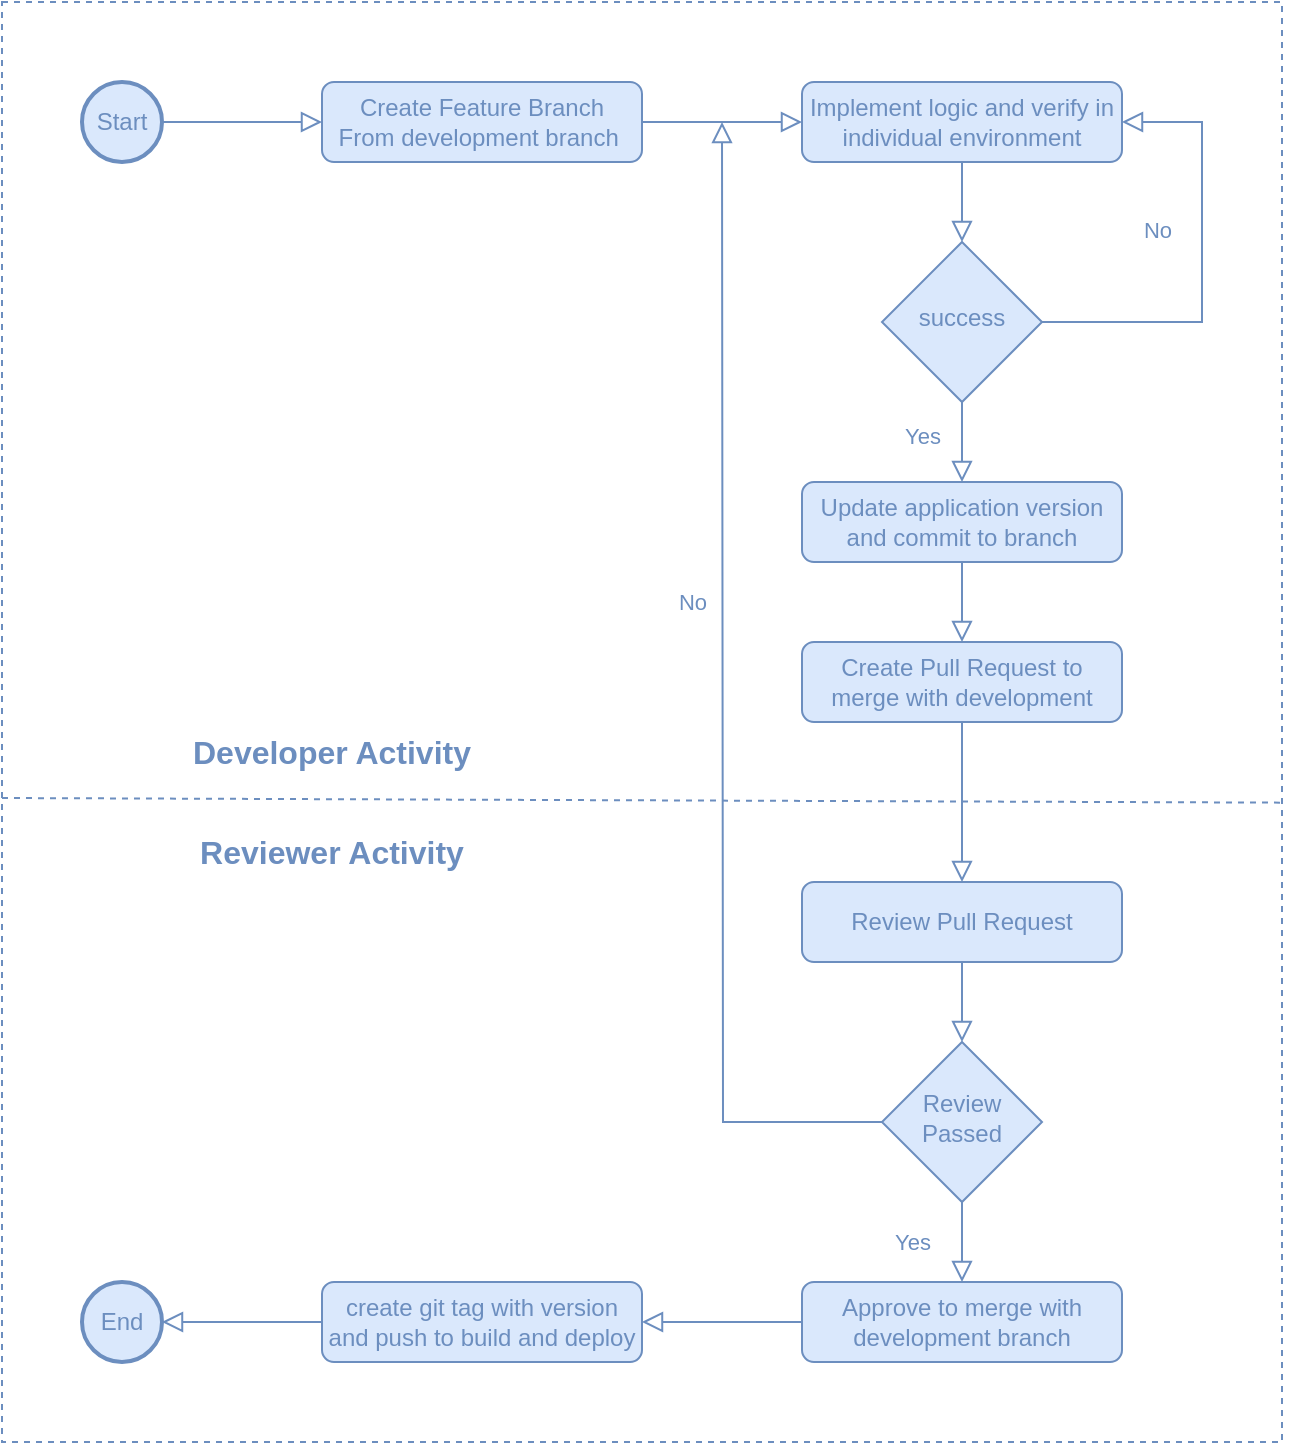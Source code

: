 <mxfile version="13.8.5" type="github">
  <diagram id="C5RBs43oDa-KdzZeNtuy" name="Page-1">
    <mxGraphModel dx="782" dy="446" grid="1" gridSize="10" guides="1" tooltips="1" connect="1" arrows="1" fold="1" page="1" pageScale="1" pageWidth="827" pageHeight="1169" math="0" shadow="0">
      <root>
        <mxCell id="WIyWlLk6GJQsqaUBKTNV-0" />
        <mxCell id="WIyWlLk6GJQsqaUBKTNV-1" parent="WIyWlLk6GJQsqaUBKTNV-0" />
        <mxCell id="qSbHCsYBkUt2KmadV8RH-26" value="" style="rounded=0;whiteSpace=wrap;html=1;dashed=1;strokeColor=#6c8ebf;fillColor=none;" vertex="1" parent="WIyWlLk6GJQsqaUBKTNV-1">
          <mxGeometry y="40" width="640" height="720" as="geometry" />
        </mxCell>
        <mxCell id="qSbHCsYBkUt2KmadV8RH-5" style="edgeStyle=orthogonalEdgeStyle;rounded=0;orthogonalLoop=1;jettySize=auto;html=1;entryX=0;entryY=0.5;entryDx=0;entryDy=0;strokeColor=#6C8EBF;endArrow=block;endFill=0;endSize=8;" edge="1" parent="WIyWlLk6GJQsqaUBKTNV-1" source="WIyWlLk6GJQsqaUBKTNV-3" target="qSbHCsYBkUt2KmadV8RH-2">
          <mxGeometry relative="1" as="geometry" />
        </mxCell>
        <mxCell id="WIyWlLk6GJQsqaUBKTNV-3" value="&lt;font color=&quot;#6c8ebf&quot;&gt;Create Feature Branch &lt;br&gt;From development branch&amp;nbsp;&lt;/font&gt;" style="rounded=1;whiteSpace=wrap;html=1;fontSize=12;glass=0;strokeWidth=1;shadow=0;fillColor=#dae8fc;strokeColor=#6c8ebf;" parent="WIyWlLk6GJQsqaUBKTNV-1" vertex="1">
          <mxGeometry x="160" y="80" width="160" height="40" as="geometry" />
        </mxCell>
        <mxCell id="WIyWlLk6GJQsqaUBKTNV-5" value="&lt;font color=&quot;#6c8ebf&quot;&gt;No&lt;/font&gt;" style="edgeStyle=orthogonalEdgeStyle;rounded=0;html=1;jettySize=auto;orthogonalLoop=1;fontSize=11;endArrow=block;endFill=0;endSize=8;strokeWidth=1;shadow=0;labelBackgroundColor=none;strokeColor=#6C8EBF;entryX=1;entryY=0.5;entryDx=0;entryDy=0;exitX=1;exitY=0.5;exitDx=0;exitDy=0;spacingTop=4;spacingLeft=4;spacingBottom=4;spacingRight=4;spacing=4;align=right;" parent="WIyWlLk6GJQsqaUBKTNV-1" source="WIyWlLk6GJQsqaUBKTNV-6" target="qSbHCsYBkUt2KmadV8RH-2" edge="1">
          <mxGeometry x="0.077" y="28" relative="1" as="geometry">
            <mxPoint x="20" y="-8" as="offset" />
            <mxPoint x="590" y="100" as="targetPoint" />
            <Array as="points">
              <mxPoint x="600" y="200" />
              <mxPoint x="600" y="100" />
            </Array>
          </mxGeometry>
        </mxCell>
        <mxCell id="qSbHCsYBkUt2KmadV8RH-8" value="" style="edgeStyle=orthogonalEdgeStyle;rounded=0;orthogonalLoop=1;jettySize=auto;html=1;strokeColor=#6C8EBF;endSize=8;endArrow=block;endFill=0;" edge="1" parent="WIyWlLk6GJQsqaUBKTNV-1" source="WIyWlLk6GJQsqaUBKTNV-6" target="qSbHCsYBkUt2KmadV8RH-7">
          <mxGeometry relative="1" as="geometry" />
        </mxCell>
        <mxCell id="WIyWlLk6GJQsqaUBKTNV-6" value="&lt;font color=&quot;#6c8ebf&quot;&gt;success&lt;/font&gt;" style="rhombus;whiteSpace=wrap;html=1;shadow=0;fontFamily=Helvetica;fontSize=12;align=center;strokeWidth=1;spacing=6;spacingTop=-4;fillColor=#dae8fc;strokeColor=#6c8ebf;" parent="WIyWlLk6GJQsqaUBKTNV-1" vertex="1">
          <mxGeometry x="440" y="160" width="80" height="80" as="geometry" />
        </mxCell>
        <mxCell id="qSbHCsYBkUt2KmadV8RH-1" style="edgeStyle=orthogonalEdgeStyle;rounded=0;orthogonalLoop=1;jettySize=auto;html=1;fillColor=#dae8fc;strokeColor=#6c8ebf;endArrow=block;endFill=0;endSize=8;" edge="1" parent="WIyWlLk6GJQsqaUBKTNV-1" source="qSbHCsYBkUt2KmadV8RH-0" target="WIyWlLk6GJQsqaUBKTNV-3">
          <mxGeometry relative="1" as="geometry" />
        </mxCell>
        <mxCell id="qSbHCsYBkUt2KmadV8RH-0" value="&lt;font color=&quot;#6c8ebf&quot;&gt;Start&lt;/font&gt;" style="strokeWidth=2;html=1;shape=mxgraph.flowchart.start_2;whiteSpace=wrap;fillColor=#dae8fc;strokeColor=#6c8ebf;" vertex="1" parent="WIyWlLk6GJQsqaUBKTNV-1">
          <mxGeometry x="40" y="80" width="40" height="40" as="geometry" />
        </mxCell>
        <mxCell id="qSbHCsYBkUt2KmadV8RH-6" value="" style="edgeStyle=orthogonalEdgeStyle;rounded=0;orthogonalLoop=1;jettySize=auto;html=1;strokeColor=#6C8EBF;endSize=8;endArrow=block;endFill=0;" edge="1" parent="WIyWlLk6GJQsqaUBKTNV-1" source="qSbHCsYBkUt2KmadV8RH-2" target="WIyWlLk6GJQsqaUBKTNV-6">
          <mxGeometry relative="1" as="geometry" />
        </mxCell>
        <mxCell id="qSbHCsYBkUt2KmadV8RH-2" value="&lt;font color=&quot;#6c8ebf&quot;&gt;Implement logic and verify in individual environment&lt;/font&gt;" style="rounded=1;whiteSpace=wrap;html=1;fontSize=12;glass=0;strokeWidth=1;shadow=0;fillColor=#dae8fc;strokeColor=#6c8ebf;" vertex="1" parent="WIyWlLk6GJQsqaUBKTNV-1">
          <mxGeometry x="400" y="80" width="160" height="40" as="geometry" />
        </mxCell>
        <mxCell id="qSbHCsYBkUt2KmadV8RH-10" style="edgeStyle=orthogonalEdgeStyle;rounded=0;orthogonalLoop=1;jettySize=auto;html=1;entryX=0.5;entryY=0;entryDx=0;entryDy=0;strokeColor=#6C8EBF;endArrow=block;endFill=0;endSize=8;" edge="1" parent="WIyWlLk6GJQsqaUBKTNV-1" source="qSbHCsYBkUt2KmadV8RH-7" target="qSbHCsYBkUt2KmadV8RH-9">
          <mxGeometry relative="1" as="geometry" />
        </mxCell>
        <mxCell id="qSbHCsYBkUt2KmadV8RH-7" value="&lt;font color=&quot;#6c8ebf&quot;&gt;Update application version and commit to branch&lt;/font&gt;" style="rounded=1;whiteSpace=wrap;html=1;fontSize=12;glass=0;strokeWidth=1;shadow=0;fillColor=#dae8fc;strokeColor=#6c8ebf;" vertex="1" parent="WIyWlLk6GJQsqaUBKTNV-1">
          <mxGeometry x="400" y="280" width="160" height="40" as="geometry" />
        </mxCell>
        <mxCell id="qSbHCsYBkUt2KmadV8RH-13" style="edgeStyle=orthogonalEdgeStyle;rounded=0;orthogonalLoop=1;jettySize=auto;html=1;entryX=0.5;entryY=0;entryDx=0;entryDy=0;strokeColor=#6C8EBF;endSize=8;endArrow=block;endFill=0;" edge="1" parent="WIyWlLk6GJQsqaUBKTNV-1" source="qSbHCsYBkUt2KmadV8RH-9" target="qSbHCsYBkUt2KmadV8RH-11">
          <mxGeometry relative="1" as="geometry" />
        </mxCell>
        <mxCell id="qSbHCsYBkUt2KmadV8RH-9" value="&lt;font color=&quot;#6c8ebf&quot;&gt;Create Pull Request to merge with development&lt;/font&gt;" style="rounded=1;whiteSpace=wrap;html=1;fontSize=12;glass=0;strokeWidth=1;shadow=0;fillColor=#dae8fc;strokeColor=#6c8ebf;" vertex="1" parent="WIyWlLk6GJQsqaUBKTNV-1">
          <mxGeometry x="400" y="360" width="160" height="40" as="geometry" />
        </mxCell>
        <mxCell id="qSbHCsYBkUt2KmadV8RH-15" value="" style="edgeStyle=orthogonalEdgeStyle;rounded=0;orthogonalLoop=1;jettySize=auto;html=1;endArrow=block;endFill=0;endSize=8;strokeColor=#6C8EBF;align=right;" edge="1" parent="WIyWlLk6GJQsqaUBKTNV-1" source="qSbHCsYBkUt2KmadV8RH-11" target="qSbHCsYBkUt2KmadV8RH-14">
          <mxGeometry relative="1" as="geometry" />
        </mxCell>
        <mxCell id="qSbHCsYBkUt2KmadV8RH-11" value="&lt;font color=&quot;#6c8ebf&quot;&gt;Review Pull Request&lt;/font&gt;" style="rounded=1;whiteSpace=wrap;html=1;fontSize=12;glass=0;strokeWidth=1;shadow=0;fillColor=#dae8fc;strokeColor=#6c8ebf;" vertex="1" parent="WIyWlLk6GJQsqaUBKTNV-1">
          <mxGeometry x="400" y="480" width="160" height="40" as="geometry" />
        </mxCell>
        <mxCell id="qSbHCsYBkUt2KmadV8RH-16" style="edgeStyle=orthogonalEdgeStyle;rounded=0;orthogonalLoop=1;jettySize=auto;html=1;endArrow=block;endFill=0;endSize=8;strokeColor=#6C8EBF;align=right;" edge="1" parent="WIyWlLk6GJQsqaUBKTNV-1" source="qSbHCsYBkUt2KmadV8RH-14">
          <mxGeometry relative="1" as="geometry">
            <mxPoint x="360" y="100" as="targetPoint" />
          </mxGeometry>
        </mxCell>
        <mxCell id="qSbHCsYBkUt2KmadV8RH-20" value="" style="edgeStyle=orthogonalEdgeStyle;rounded=0;orthogonalLoop=1;jettySize=auto;html=1;endArrow=block;endFill=0;endSize=8;strokeColor=#6C8EBF;align=right;" edge="1" parent="WIyWlLk6GJQsqaUBKTNV-1" source="qSbHCsYBkUt2KmadV8RH-14" target="qSbHCsYBkUt2KmadV8RH-19">
          <mxGeometry relative="1" as="geometry" />
        </mxCell>
        <mxCell id="qSbHCsYBkUt2KmadV8RH-14" value="&lt;font color=&quot;#6c8ebf&quot;&gt;Review Passed&lt;/font&gt;" style="rhombus;whiteSpace=wrap;html=1;shadow=0;fontFamily=Helvetica;fontSize=12;align=center;strokeWidth=1;spacing=6;spacingTop=-4;fillColor=#dae8fc;strokeColor=#6c8ebf;" vertex="1" parent="WIyWlLk6GJQsqaUBKTNV-1">
          <mxGeometry x="440" y="560" width="80" height="80" as="geometry" />
        </mxCell>
        <mxCell id="qSbHCsYBkUt2KmadV8RH-17" value="&lt;font color=&quot;#6c8ebf&quot; style=&quot;font-size: 11px&quot;&gt;No&lt;/font&gt;" style="text;html=1;align=center;verticalAlign=middle;resizable=0;points=[];autosize=1;" vertex="1" parent="WIyWlLk6GJQsqaUBKTNV-1">
          <mxGeometry x="330" y="330" width="30" height="20" as="geometry" />
        </mxCell>
        <mxCell id="qSbHCsYBkUt2KmadV8RH-18" value="&lt;font color=&quot;#6c8ebf&quot; style=&quot;font-size: 11px&quot;&gt;Yes&lt;/font&gt;" style="text;html=1;align=center;verticalAlign=middle;resizable=0;points=[];autosize=1;" vertex="1" parent="WIyWlLk6GJQsqaUBKTNV-1">
          <mxGeometry x="445" y="247" width="30" height="20" as="geometry" />
        </mxCell>
        <mxCell id="qSbHCsYBkUt2KmadV8RH-23" style="edgeStyle=orthogonalEdgeStyle;rounded=0;orthogonalLoop=1;jettySize=auto;html=1;endArrow=block;endFill=0;endSize=8;strokeColor=#6C8EBF;align=right;" edge="1" parent="WIyWlLk6GJQsqaUBKTNV-1" source="qSbHCsYBkUt2KmadV8RH-19" target="qSbHCsYBkUt2KmadV8RH-22">
          <mxGeometry relative="1" as="geometry" />
        </mxCell>
        <mxCell id="qSbHCsYBkUt2KmadV8RH-19" value="&lt;font color=&quot;#6c8ebf&quot;&gt;Approve to merge with development branch&lt;/font&gt;" style="rounded=1;whiteSpace=wrap;html=1;fontSize=12;glass=0;strokeWidth=1;shadow=0;fillColor=#dae8fc;strokeColor=#6c8ebf;" vertex="1" parent="WIyWlLk6GJQsqaUBKTNV-1">
          <mxGeometry x="400" y="680" width="160" height="40" as="geometry" />
        </mxCell>
        <mxCell id="qSbHCsYBkUt2KmadV8RH-21" value="&lt;font color=&quot;#6c8ebf&quot; style=&quot;font-size: 11px&quot;&gt;Yes&lt;/font&gt;" style="text;html=1;align=center;verticalAlign=middle;resizable=0;points=[];autosize=1;" vertex="1" parent="WIyWlLk6GJQsqaUBKTNV-1">
          <mxGeometry x="440" y="650" width="30" height="20" as="geometry" />
        </mxCell>
        <mxCell id="qSbHCsYBkUt2KmadV8RH-25" style="edgeStyle=orthogonalEdgeStyle;rounded=0;orthogonalLoop=1;jettySize=auto;html=1;entryX=1;entryY=0.5;entryDx=0;entryDy=0;entryPerimeter=0;endArrow=block;endFill=0;endSize=8;strokeColor=#6C8EBF;align=right;" edge="1" parent="WIyWlLk6GJQsqaUBKTNV-1" source="qSbHCsYBkUt2KmadV8RH-22" target="qSbHCsYBkUt2KmadV8RH-24">
          <mxGeometry relative="1" as="geometry" />
        </mxCell>
        <mxCell id="qSbHCsYBkUt2KmadV8RH-22" value="&lt;font color=&quot;#6c8ebf&quot;&gt;create git tag with version and push to build and deploy&lt;/font&gt;" style="rounded=1;whiteSpace=wrap;html=1;fontSize=12;glass=0;strokeWidth=1;shadow=0;fillColor=#dae8fc;strokeColor=#6c8ebf;" vertex="1" parent="WIyWlLk6GJQsqaUBKTNV-1">
          <mxGeometry x="160" y="680" width="160" height="40" as="geometry" />
        </mxCell>
        <mxCell id="qSbHCsYBkUt2KmadV8RH-24" value="&lt;font color=&quot;#6c8ebf&quot;&gt;End&lt;/font&gt;" style="strokeWidth=2;html=1;shape=mxgraph.flowchart.start_2;whiteSpace=wrap;fillColor=#dae8fc;strokeColor=#6c8ebf;" vertex="1" parent="WIyWlLk6GJQsqaUBKTNV-1">
          <mxGeometry x="40" y="680" width="40" height="40" as="geometry" />
        </mxCell>
        <mxCell id="qSbHCsYBkUt2KmadV8RH-28" value="" style="endArrow=none;dashed=1;html=1;strokeColor=#6C8EBF;align=right;entryX=1.001;entryY=0.556;entryDx=0;entryDy=0;entryPerimeter=0;" edge="1" parent="WIyWlLk6GJQsqaUBKTNV-1" target="qSbHCsYBkUt2KmadV8RH-26">
          <mxGeometry width="50" height="50" relative="1" as="geometry">
            <mxPoint y="438" as="sourcePoint" />
            <mxPoint x="360" y="380" as="targetPoint" />
          </mxGeometry>
        </mxCell>
        <mxCell id="qSbHCsYBkUt2KmadV8RH-29" value="&lt;font style=&quot;font-size: 16px&quot; color=&quot;#6c8ebf&quot;&gt;&lt;b&gt;Developer Activity&lt;/b&gt;&lt;/font&gt;" style="text;html=1;strokeColor=none;fillColor=none;align=center;verticalAlign=middle;whiteSpace=wrap;rounded=0;dashed=1;" vertex="1" parent="WIyWlLk6GJQsqaUBKTNV-1">
          <mxGeometry x="40" y="400" width="250" height="30" as="geometry" />
        </mxCell>
        <mxCell id="qSbHCsYBkUt2KmadV8RH-30" value="&lt;font style=&quot;font-size: 16px&quot; color=&quot;#6c8ebf&quot;&gt;&lt;b&gt;Reviewer Activity&lt;/b&gt;&lt;/font&gt;" style="text;html=1;strokeColor=none;fillColor=none;align=center;verticalAlign=middle;whiteSpace=wrap;rounded=0;dashed=1;" vertex="1" parent="WIyWlLk6GJQsqaUBKTNV-1">
          <mxGeometry x="40" y="450" width="250" height="30" as="geometry" />
        </mxCell>
      </root>
    </mxGraphModel>
  </diagram>
</mxfile>
